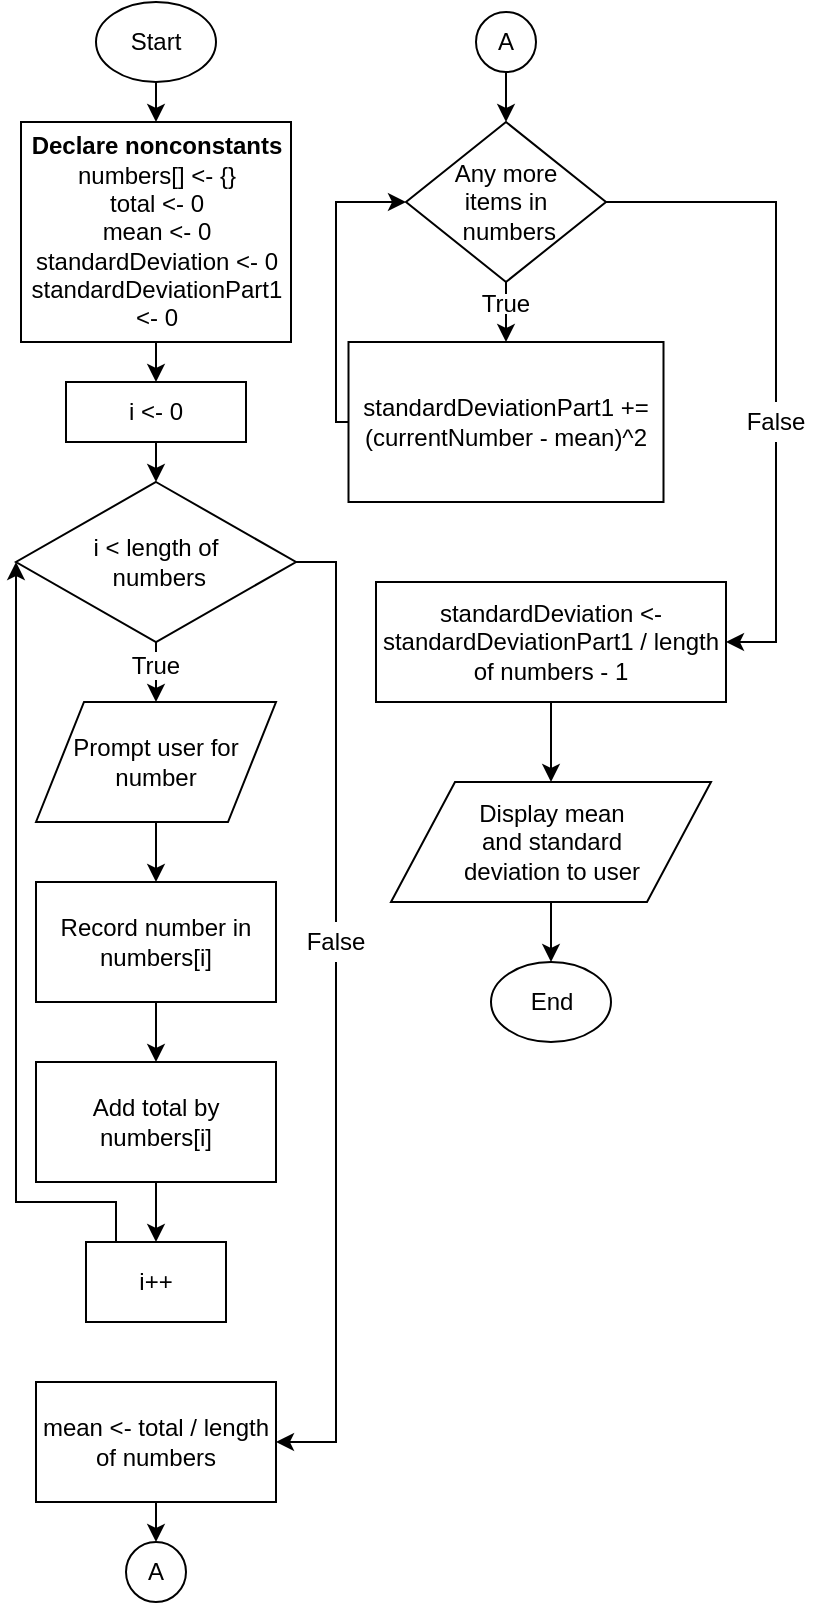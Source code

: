<mxfile version="12.5.3" type="device"><diagram id="C5RBs43oDa-KdzZeNtuy" name="Page-1"><mxGraphModel dx="905" dy="672" grid="1" gridSize="10" guides="1" tooltips="1" connect="1" arrows="1" fold="1" page="1" pageScale="1" pageWidth="827" pageHeight="1169" math="0" shadow="0"><root><mxCell id="WIyWlLk6GJQsqaUBKTNV-0"/><mxCell id="WIyWlLk6GJQsqaUBKTNV-1" parent="WIyWlLk6GJQsqaUBKTNV-0"/><mxCell id="qFa9Ur1QRkOIEWEWZz3l-1" style="edgeStyle=orthogonalEdgeStyle;rounded=0;orthogonalLoop=1;jettySize=auto;html=1;" edge="1" parent="WIyWlLk6GJQsqaUBKTNV-1" source="qFa9Ur1QRkOIEWEWZz3l-0"><mxGeometry relative="1" as="geometry"><mxPoint x="80" y="90" as="targetPoint"/></mxGeometry></mxCell><mxCell id="qFa9Ur1QRkOIEWEWZz3l-0" value="Start" style="ellipse;whiteSpace=wrap;html=1;" vertex="1" parent="WIyWlLk6GJQsqaUBKTNV-1"><mxGeometry x="50" y="30" width="60" height="40" as="geometry"/></mxCell><mxCell id="qFa9Ur1QRkOIEWEWZz3l-3" style="edgeStyle=orthogonalEdgeStyle;rounded=0;orthogonalLoop=1;jettySize=auto;html=1;" edge="1" parent="WIyWlLk6GJQsqaUBKTNV-1" source="qFa9Ur1QRkOIEWEWZz3l-2"><mxGeometry relative="1" as="geometry"><mxPoint x="80" y="220" as="targetPoint"/></mxGeometry></mxCell><mxCell id="qFa9Ur1QRkOIEWEWZz3l-2" value="&lt;b&gt;Declare nonconstants&lt;/b&gt;&lt;br&gt;numbers[] &amp;lt;- {}&lt;br&gt;total &amp;lt;- 0&lt;br&gt;mean &amp;lt;- 0&lt;br&gt;standardDeviation &amp;lt;- 0&lt;br&gt;standardDeviationPart1 &amp;lt;- 0&lt;br&gt;" style="rounded=0;whiteSpace=wrap;html=1;" vertex="1" parent="WIyWlLk6GJQsqaUBKTNV-1"><mxGeometry x="12.5" y="90" width="135" height="110" as="geometry"/></mxCell><mxCell id="qFa9Ur1QRkOIEWEWZz3l-5" style="edgeStyle=orthogonalEdgeStyle;rounded=0;orthogonalLoop=1;jettySize=auto;html=1;" edge="1" parent="WIyWlLk6GJQsqaUBKTNV-1" source="qFa9Ur1QRkOIEWEWZz3l-4"><mxGeometry relative="1" as="geometry"><mxPoint x="80" y="270" as="targetPoint"/></mxGeometry></mxCell><mxCell id="qFa9Ur1QRkOIEWEWZz3l-4" value="i &amp;lt;- 0" style="rounded=0;whiteSpace=wrap;html=1;" vertex="1" parent="WIyWlLk6GJQsqaUBKTNV-1"><mxGeometry x="35" y="220" width="90" height="30" as="geometry"/></mxCell><mxCell id="qFa9Ur1QRkOIEWEWZz3l-7" style="edgeStyle=orthogonalEdgeStyle;rounded=0;orthogonalLoop=1;jettySize=auto;html=1;" edge="1" parent="WIyWlLk6GJQsqaUBKTNV-1" source="qFa9Ur1QRkOIEWEWZz3l-6"><mxGeometry relative="1" as="geometry"><mxPoint x="80" y="380" as="targetPoint"/></mxGeometry></mxCell><mxCell id="qFa9Ur1QRkOIEWEWZz3l-19" style="edgeStyle=orthogonalEdgeStyle;rounded=0;orthogonalLoop=1;jettySize=auto;html=1;entryX=1;entryY=0.5;entryDx=0;entryDy=0;" edge="1" parent="WIyWlLk6GJQsqaUBKTNV-1" source="qFa9Ur1QRkOIEWEWZz3l-6" target="qFa9Ur1QRkOIEWEWZz3l-20"><mxGeometry relative="1" as="geometry"><mxPoint x="170" y="724" as="targetPoint"/><Array as="points"><mxPoint x="170" y="310"/><mxPoint x="170" y="750"/></Array></mxGeometry></mxCell><mxCell id="qFa9Ur1QRkOIEWEWZz3l-6" value="i &amp;lt; length of&lt;br&gt;&amp;nbsp;numbers" style="rhombus;whiteSpace=wrap;html=1;" vertex="1" parent="WIyWlLk6GJQsqaUBKTNV-1"><mxGeometry x="10" y="270" width="140" height="80" as="geometry"/></mxCell><mxCell id="qFa9Ur1QRkOIEWEWZz3l-11" style="edgeStyle=orthogonalEdgeStyle;rounded=0;orthogonalLoop=1;jettySize=auto;html=1;" edge="1" parent="WIyWlLk6GJQsqaUBKTNV-1" source="qFa9Ur1QRkOIEWEWZz3l-9"><mxGeometry relative="1" as="geometry"><mxPoint x="80" y="470" as="targetPoint"/></mxGeometry></mxCell><mxCell id="qFa9Ur1QRkOIEWEWZz3l-9" value="Prompt user for&lt;br&gt;number" style="shape=parallelogram;perimeter=parallelogramPerimeter;whiteSpace=wrap;html=1;" vertex="1" parent="WIyWlLk6GJQsqaUBKTNV-1"><mxGeometry x="20" y="380" width="120" height="60" as="geometry"/></mxCell><mxCell id="qFa9Ur1QRkOIEWEWZz3l-13" style="edgeStyle=orthogonalEdgeStyle;rounded=0;orthogonalLoop=1;jettySize=auto;html=1;" edge="1" parent="WIyWlLk6GJQsqaUBKTNV-1" source="qFa9Ur1QRkOIEWEWZz3l-12"><mxGeometry relative="1" as="geometry"><mxPoint x="80" y="560" as="targetPoint"/></mxGeometry></mxCell><mxCell id="qFa9Ur1QRkOIEWEWZz3l-12" value="Record number in numbers[i]" style="rounded=0;whiteSpace=wrap;html=1;" vertex="1" parent="WIyWlLk6GJQsqaUBKTNV-1"><mxGeometry x="20" y="470" width="120" height="60" as="geometry"/></mxCell><mxCell id="qFa9Ur1QRkOIEWEWZz3l-16" style="edgeStyle=orthogonalEdgeStyle;rounded=0;orthogonalLoop=1;jettySize=auto;html=1;" edge="1" parent="WIyWlLk6GJQsqaUBKTNV-1" source="qFa9Ur1QRkOIEWEWZz3l-14"><mxGeometry relative="1" as="geometry"><mxPoint x="80" y="650" as="targetPoint"/></mxGeometry></mxCell><mxCell id="qFa9Ur1QRkOIEWEWZz3l-14" value="Add total by numbers[i]" style="rounded=0;whiteSpace=wrap;html=1;" vertex="1" parent="WIyWlLk6GJQsqaUBKTNV-1"><mxGeometry x="20" y="560" width="120" height="60" as="geometry"/></mxCell><mxCell id="qFa9Ur1QRkOIEWEWZz3l-15" value="True" style="text;html=1;strokeColor=none;fillColor=#ffffff;align=center;verticalAlign=middle;whiteSpace=wrap;rounded=0;" vertex="1" parent="WIyWlLk6GJQsqaUBKTNV-1"><mxGeometry x="60" y="355" width="40" height="14" as="geometry"/></mxCell><mxCell id="qFa9Ur1QRkOIEWEWZz3l-18" style="edgeStyle=orthogonalEdgeStyle;rounded=0;orthogonalLoop=1;jettySize=auto;html=1;" edge="1" parent="WIyWlLk6GJQsqaUBKTNV-1" source="qFa9Ur1QRkOIEWEWZz3l-17" target="qFa9Ur1QRkOIEWEWZz3l-6"><mxGeometry relative="1" as="geometry"><mxPoint x="10" y="320" as="targetPoint"/><Array as="points"><mxPoint x="60" y="630"/><mxPoint x="10" y="630"/></Array></mxGeometry></mxCell><mxCell id="qFa9Ur1QRkOIEWEWZz3l-17" value="i++" style="rounded=0;whiteSpace=wrap;html=1;" vertex="1" parent="WIyWlLk6GJQsqaUBKTNV-1"><mxGeometry x="45" y="650" width="70" height="40" as="geometry"/></mxCell><mxCell id="qFa9Ur1QRkOIEWEWZz3l-22" style="edgeStyle=orthogonalEdgeStyle;rounded=0;orthogonalLoop=1;jettySize=auto;html=1;" edge="1" parent="WIyWlLk6GJQsqaUBKTNV-1" source="qFa9Ur1QRkOIEWEWZz3l-20"><mxGeometry relative="1" as="geometry"><mxPoint x="80" y="800" as="targetPoint"/></mxGeometry></mxCell><mxCell id="qFa9Ur1QRkOIEWEWZz3l-20" value="mean &amp;lt;- total / length of numbers" style="rounded=0;whiteSpace=wrap;html=1;" vertex="1" parent="WIyWlLk6GJQsqaUBKTNV-1"><mxGeometry x="20" y="720" width="120" height="60" as="geometry"/></mxCell><mxCell id="qFa9Ur1QRkOIEWEWZz3l-21" value="False" style="text;html=1;strokeColor=none;fillColor=#ffffff;align=center;verticalAlign=middle;whiteSpace=wrap;rounded=0;" vertex="1" parent="WIyWlLk6GJQsqaUBKTNV-1"><mxGeometry x="150" y="490" width="40" height="20" as="geometry"/></mxCell><mxCell id="qFa9Ur1QRkOIEWEWZz3l-23" value="A" style="ellipse;whiteSpace=wrap;html=1;aspect=fixed;fillColor=#ffffff;" vertex="1" parent="WIyWlLk6GJQsqaUBKTNV-1"><mxGeometry x="65" y="800" width="30" height="30" as="geometry"/></mxCell><mxCell id="qFa9Ur1QRkOIEWEWZz3l-29" style="edgeStyle=orthogonalEdgeStyle;rounded=0;orthogonalLoop=1;jettySize=auto;html=1;" edge="1" parent="WIyWlLk6GJQsqaUBKTNV-1" source="qFa9Ur1QRkOIEWEWZz3l-24"><mxGeometry relative="1" as="geometry"><mxPoint x="255" y="90" as="targetPoint"/></mxGeometry></mxCell><mxCell id="qFa9Ur1QRkOIEWEWZz3l-24" value="A" style="ellipse;whiteSpace=wrap;html=1;aspect=fixed;fillColor=#ffffff;" vertex="1" parent="WIyWlLk6GJQsqaUBKTNV-1"><mxGeometry x="240" y="35" width="30" height="30" as="geometry"/></mxCell><mxCell id="qFa9Ur1QRkOIEWEWZz3l-33" style="edgeStyle=orthogonalEdgeStyle;rounded=0;orthogonalLoop=1;jettySize=auto;html=1;" edge="1" parent="WIyWlLk6GJQsqaUBKTNV-1" source="qFa9Ur1QRkOIEWEWZz3l-32"><mxGeometry relative="1" as="geometry"><mxPoint x="255" y="200" as="targetPoint"/></mxGeometry></mxCell><mxCell id="qFa9Ur1QRkOIEWEWZz3l-40" style="edgeStyle=orthogonalEdgeStyle;rounded=0;orthogonalLoop=1;jettySize=auto;html=1;entryX=1;entryY=0.5;entryDx=0;entryDy=0;" edge="1" parent="WIyWlLk6GJQsqaUBKTNV-1" source="qFa9Ur1QRkOIEWEWZz3l-32" target="qFa9Ur1QRkOIEWEWZz3l-38"><mxGeometry relative="1" as="geometry"><mxPoint x="390" y="350" as="targetPoint"/><Array as="points"><mxPoint x="390" y="130"/><mxPoint x="390" y="350"/></Array></mxGeometry></mxCell><mxCell id="qFa9Ur1QRkOIEWEWZz3l-32" value="Any more &lt;br&gt;items in&lt;br&gt;&amp;nbsp;numbers" style="rhombus;whiteSpace=wrap;html=1;fillColor=#ffffff;" vertex="1" parent="WIyWlLk6GJQsqaUBKTNV-1"><mxGeometry x="205" y="90" width="100" height="80" as="geometry"/></mxCell><mxCell id="qFa9Ur1QRkOIEWEWZz3l-36" style="edgeStyle=orthogonalEdgeStyle;rounded=0;orthogonalLoop=1;jettySize=auto;html=1;entryX=0;entryY=0.5;entryDx=0;entryDy=0;" edge="1" parent="WIyWlLk6GJQsqaUBKTNV-1" source="qFa9Ur1QRkOIEWEWZz3l-35" target="qFa9Ur1QRkOIEWEWZz3l-32"><mxGeometry relative="1" as="geometry"><mxPoint x="150" y="120" as="targetPoint"/><Array as="points"><mxPoint x="170" y="240"/><mxPoint x="170" y="130"/></Array></mxGeometry></mxCell><mxCell id="qFa9Ur1QRkOIEWEWZz3l-35" value="standardDeviationPart1 +=&lt;br&gt;(currentNumber - mean)^2&lt;br&gt;" style="rounded=0;whiteSpace=wrap;html=1;fillColor=#ffffff;" vertex="1" parent="WIyWlLk6GJQsqaUBKTNV-1"><mxGeometry x="176.25" y="200" width="157.5" height="80" as="geometry"/></mxCell><mxCell id="qFa9Ur1QRkOIEWEWZz3l-37" value="True" style="text;html=1;strokeColor=none;fillColor=#ffffff;align=center;verticalAlign=middle;whiteSpace=wrap;rounded=0;" vertex="1" parent="WIyWlLk6GJQsqaUBKTNV-1"><mxGeometry x="235" y="176" width="40" height="10" as="geometry"/></mxCell><mxCell id="qFa9Ur1QRkOIEWEWZz3l-43" style="edgeStyle=orthogonalEdgeStyle;rounded=0;orthogonalLoop=1;jettySize=auto;html=1;" edge="1" parent="WIyWlLk6GJQsqaUBKTNV-1" source="qFa9Ur1QRkOIEWEWZz3l-38"><mxGeometry relative="1" as="geometry"><mxPoint x="277.5" y="420" as="targetPoint"/></mxGeometry></mxCell><mxCell id="qFa9Ur1QRkOIEWEWZz3l-38" value="standardDeviation &amp;lt;- standardDeviationPart1 / length of numbers - 1" style="rounded=0;whiteSpace=wrap;html=1;fillColor=#ffffff;" vertex="1" parent="WIyWlLk6GJQsqaUBKTNV-1"><mxGeometry x="190" y="320" width="175" height="60" as="geometry"/></mxCell><mxCell id="qFa9Ur1QRkOIEWEWZz3l-41" value="False" style="text;html=1;strokeColor=none;fillColor=#ffffff;align=center;verticalAlign=middle;whiteSpace=wrap;rounded=0;" vertex="1" parent="WIyWlLk6GJQsqaUBKTNV-1"><mxGeometry x="370" y="230" width="40" height="20" as="geometry"/></mxCell><mxCell id="qFa9Ur1QRkOIEWEWZz3l-45" style="edgeStyle=orthogonalEdgeStyle;rounded=0;orthogonalLoop=1;jettySize=auto;html=1;" edge="1" parent="WIyWlLk6GJQsqaUBKTNV-1" source="qFa9Ur1QRkOIEWEWZz3l-44"><mxGeometry relative="1" as="geometry"><mxPoint x="277.5" y="510" as="targetPoint"/></mxGeometry></mxCell><mxCell id="qFa9Ur1QRkOIEWEWZz3l-44" value="Display mean&lt;br&gt;and standard&lt;br&gt;deviation to user" style="shape=parallelogram;perimeter=parallelogramPerimeter;whiteSpace=wrap;html=1;fillColor=#ffffff;" vertex="1" parent="WIyWlLk6GJQsqaUBKTNV-1"><mxGeometry x="197.5" y="420" width="160" height="60" as="geometry"/></mxCell><mxCell id="qFa9Ur1QRkOIEWEWZz3l-46" value="End" style="ellipse;whiteSpace=wrap;html=1;fillColor=#ffffff;" vertex="1" parent="WIyWlLk6GJQsqaUBKTNV-1"><mxGeometry x="247.5" y="510" width="60" height="40" as="geometry"/></mxCell></root></mxGraphModel></diagram></mxfile>